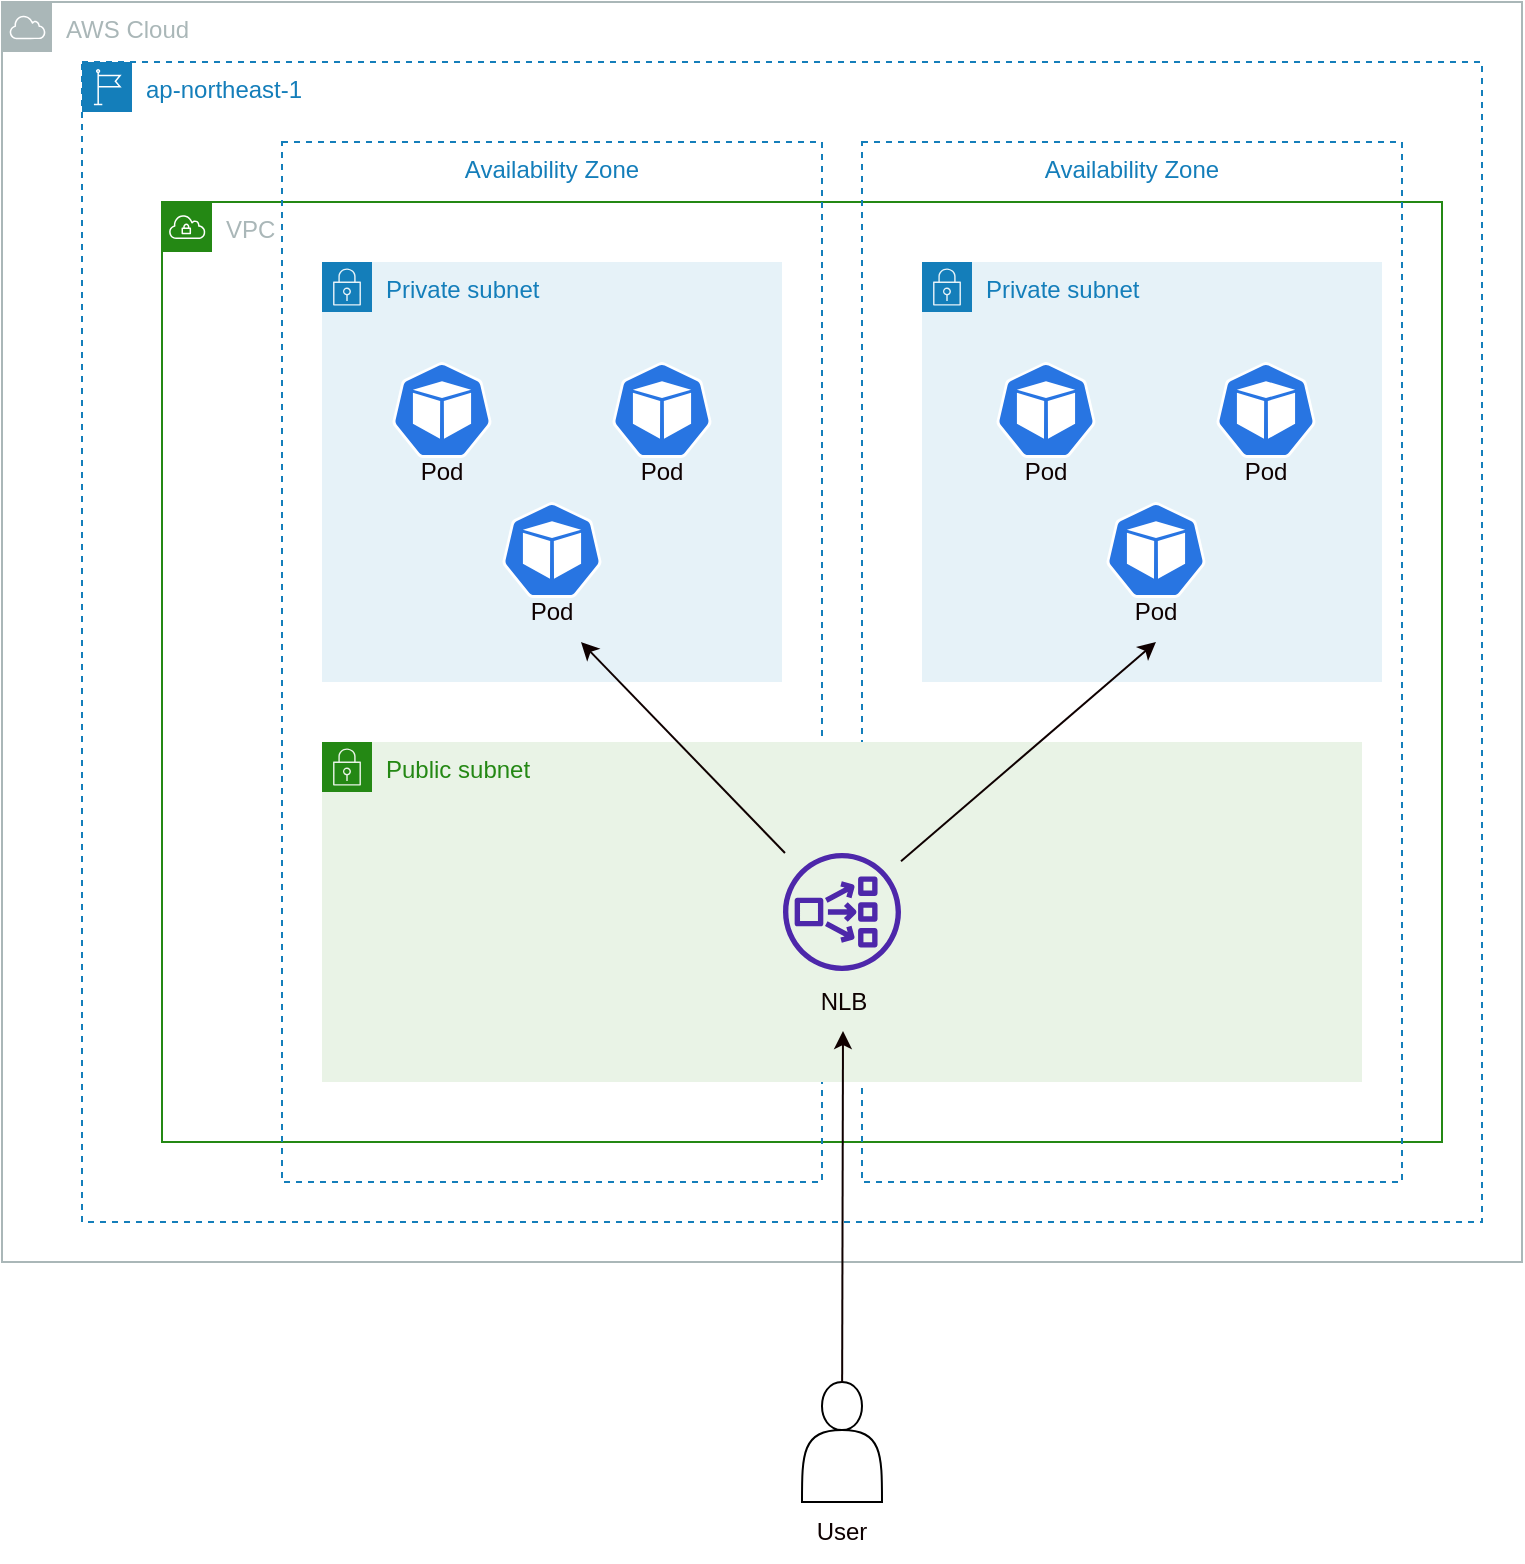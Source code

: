 <mxfile>
    <diagram id="DyFudTsAuah1FKhlRu7w" name="Page-1">
        <mxGraphModel dx="1386" dy="779" grid="1" gridSize="10" guides="1" tooltips="1" connect="1" arrows="1" fold="1" page="1" pageScale="1" pageWidth="850" pageHeight="1100" background="#ffffff" math="0" shadow="0">
            <root>
                <mxCell id="0"/>
                <mxCell id="1" parent="0"/>
                <mxCell id="2" value="AWS Cloud" style="sketch=0;outlineConnect=0;gradientColor=none;html=1;whiteSpace=wrap;fontSize=12;fontStyle=0;shape=mxgraph.aws4.group;grIcon=mxgraph.aws4.group_aws_cloud;strokeColor=#AAB7B8;fillColor=none;verticalAlign=top;align=left;spacingLeft=30;fontColor=#AAB7B8;dashed=0;" parent="1" vertex="1">
                    <mxGeometry x="30" y="20" width="760" height="630" as="geometry"/>
                </mxCell>
                <mxCell id="3" value="ap-northeast-1" style="points=[[0,0],[0.25,0],[0.5,0],[0.75,0],[1,0],[1,0.25],[1,0.5],[1,0.75],[1,1],[0.75,1],[0.5,1],[0.25,1],[0,1],[0,0.75],[0,0.5],[0,0.25]];outlineConnect=0;gradientColor=none;html=1;whiteSpace=wrap;fontSize=12;fontStyle=0;container=1;pointerEvents=0;collapsible=0;recursiveResize=0;shape=mxgraph.aws4.group;grIcon=mxgraph.aws4.group_region;strokeColor=#147EBA;fillColor=none;verticalAlign=top;align=left;spacingLeft=30;fontColor=#147EBA;dashed=1;" parent="1" vertex="1">
                    <mxGeometry x="70" y="50" width="700" height="580" as="geometry"/>
                </mxCell>
                <mxCell id="4" value="VPC" style="points=[[0,0],[0.25,0],[0.5,0],[0.75,0],[1,0],[1,0.25],[1,0.5],[1,0.75],[1,1],[0.75,1],[0.5,1],[0.25,1],[0,1],[0,0.75],[0,0.5],[0,0.25]];outlineConnect=0;gradientColor=none;html=1;whiteSpace=wrap;fontSize=12;fontStyle=0;container=1;pointerEvents=0;collapsible=0;recursiveResize=0;shape=mxgraph.aws4.group;grIcon=mxgraph.aws4.group_vpc;strokeColor=#248814;fillColor=none;verticalAlign=top;align=left;spacingLeft=30;fontColor=#AAB7B8;dashed=0;" parent="3" vertex="1">
                    <mxGeometry x="40" y="70" width="640" height="470" as="geometry"/>
                </mxCell>
                <mxCell id="20" value="Availability Zone" style="fillColor=none;strokeColor=#147EBA;dashed=1;verticalAlign=top;fontStyle=0;fontColor=#147EBA;" vertex="1" parent="4">
                    <mxGeometry x="350" y="-30" width="270" height="520" as="geometry"/>
                </mxCell>
                <mxCell id="22" value="Private subnet" style="points=[[0,0],[0.25,0],[0.5,0],[0.75,0],[1,0],[1,0.25],[1,0.5],[1,0.75],[1,1],[0.75,1],[0.5,1],[0.25,1],[0,1],[0,0.75],[0,0.5],[0,0.25]];outlineConnect=0;gradientColor=none;html=1;whiteSpace=wrap;fontSize=12;fontStyle=0;container=1;pointerEvents=0;collapsible=0;recursiveResize=0;shape=mxgraph.aws4.group;grIcon=mxgraph.aws4.group_security_group;grStroke=0;strokeColor=#147EBA;fillColor=#E6F2F8;verticalAlign=top;align=left;spacingLeft=30;fontColor=#147EBA;dashed=0;" vertex="1" parent="4">
                    <mxGeometry x="380" y="30" width="230" height="210" as="geometry"/>
                </mxCell>
                <mxCell id="19" value="Availability Zone" style="fillColor=none;strokeColor=#147EBA;dashed=1;verticalAlign=top;fontStyle=0;fontColor=#147EBA;" vertex="1" parent="3">
                    <mxGeometry x="100" y="40" width="270" height="520" as="geometry"/>
                </mxCell>
                <mxCell id="17" value="Public subnet" style="points=[[0,0],[0.25,0],[0.5,0],[0.75,0],[1,0],[1,0.25],[1,0.5],[1,0.75],[1,1],[0.75,1],[0.5,1],[0.25,1],[0,1],[0,0.75],[0,0.5],[0,0.25]];outlineConnect=0;gradientColor=none;html=1;whiteSpace=wrap;fontSize=12;fontStyle=0;container=1;pointerEvents=0;collapsible=0;recursiveResize=0;shape=mxgraph.aws4.group;grIcon=mxgraph.aws4.group_security_group;grStroke=0;strokeColor=#248814;fillColor=#E9F3E6;verticalAlign=top;align=left;spacingLeft=30;fontColor=#248814;dashed=0;" parent="3" vertex="1">
                    <mxGeometry x="120" y="340" width="520" height="170" as="geometry"/>
                </mxCell>
                <mxCell id="18" value="" style="sketch=0;outlineConnect=0;fontColor=#232F3E;gradientColor=none;fillColor=#4D27AA;strokeColor=none;dashed=0;verticalLabelPosition=bottom;verticalAlign=top;align=center;html=1;fontSize=12;fontStyle=0;aspect=fixed;pointerEvents=1;shape=mxgraph.aws4.network_load_balancer;" parent="3" vertex="1">
                    <mxGeometry x="350.5" y="395.5" width="59" height="59" as="geometry"/>
                </mxCell>
                <mxCell id="21" value="NLB" style="text;html=1;strokeColor=none;fillColor=none;align=center;verticalAlign=middle;whiteSpace=wrap;rounded=0;fontColor=#0e0101;" vertex="1" parent="3">
                    <mxGeometry x="350.5" y="454.5" width="60" height="30" as="geometry"/>
                </mxCell>
                <mxCell id="13" value="Private subnet" style="points=[[0,0],[0.25,0],[0.5,0],[0.75,0],[1,0],[1,0.25],[1,0.5],[1,0.75],[1,1],[0.75,1],[0.5,1],[0.25,1],[0,1],[0,0.75],[0,0.5],[0,0.25]];outlineConnect=0;gradientColor=none;html=1;whiteSpace=wrap;fontSize=12;fontStyle=0;container=1;pointerEvents=0;collapsible=0;recursiveResize=0;shape=mxgraph.aws4.group;grIcon=mxgraph.aws4.group_security_group;grStroke=0;strokeColor=#147EBA;fillColor=#E6F2F8;verticalAlign=top;align=left;spacingLeft=30;fontColor=#147EBA;dashed=0;" parent="3" vertex="1">
                    <mxGeometry x="120" y="100" width="230" height="210" as="geometry"/>
                </mxCell>
                <mxCell id="28" value="Pod" style="text;html=1;strokeColor=none;fillColor=none;align=center;verticalAlign=middle;whiteSpace=wrap;rounded=0;fontColor=#0e0101;" vertex="1" parent="13">
                    <mxGeometry x="30" y="90" width="60" height="30" as="geometry"/>
                </mxCell>
                <mxCell id="24" value="Pod" style="text;html=1;strokeColor=none;fillColor=none;align=center;verticalAlign=middle;whiteSpace=wrap;rounded=0;fontColor=#0e0101;" vertex="1" parent="13">
                    <mxGeometry x="140" y="90" width="60" height="30" as="geometry"/>
                </mxCell>
                <mxCell id="30" value="Pod" style="text;html=1;strokeColor=none;fillColor=none;align=center;verticalAlign=middle;whiteSpace=wrap;rounded=0;fontColor=#0e0101;" vertex="1" parent="13">
                    <mxGeometry x="85" y="160" width="60" height="30" as="geometry"/>
                </mxCell>
                <mxCell id="26" value="" style="endArrow=classic;html=1;strokeColor=#0f0000;fontColor=#0e0101;" edge="1" parent="3" source="18" target="30">
                    <mxGeometry width="50" height="50" relative="1" as="geometry">
                        <mxPoint x="350.5" y="390" as="sourcePoint"/>
                        <mxPoint x="-180" y="300" as="targetPoint"/>
                    </mxGeometry>
                </mxCell>
                <mxCell id="27" value="" style="sketch=0;html=1;dashed=0;whitespace=wrap;fillColor=#2875E2;strokeColor=#ffffff;points=[[0.005,0.63,0],[0.1,0.2,0],[0.9,0.2,0],[0.5,0,0],[0.995,0.63,0],[0.72,0.99,0],[0.5,1,0],[0.28,0.99,0]];verticalLabelPosition=bottom;align=center;verticalAlign=top;shape=mxgraph.kubernetes.icon;prIcon=pod" vertex="1" parent="3">
                    <mxGeometry x="155" y="150" width="50" height="48" as="geometry"/>
                </mxCell>
                <mxCell id="15" value="" style="sketch=0;html=1;dashed=0;whitespace=wrap;fillColor=#2875E2;strokeColor=#ffffff;points=[[0.005,0.63,0],[0.1,0.2,0],[0.9,0.2,0],[0.5,0,0],[0.995,0.63,0],[0.72,0.99,0],[0.5,1,0],[0.28,0.99,0]];verticalLabelPosition=bottom;align=center;verticalAlign=top;shape=mxgraph.kubernetes.icon;prIcon=pod" parent="3" vertex="1">
                    <mxGeometry x="265" y="150" width="50" height="48" as="geometry"/>
                </mxCell>
                <mxCell id="29" value="" style="sketch=0;html=1;dashed=0;whitespace=wrap;fillColor=#2875E2;strokeColor=#ffffff;points=[[0.005,0.63,0],[0.1,0.2,0],[0.9,0.2,0],[0.5,0,0],[0.995,0.63,0],[0.72,0.99,0],[0.5,1,0],[0.28,0.99,0]];verticalLabelPosition=bottom;align=center;verticalAlign=top;shape=mxgraph.kubernetes.icon;prIcon=pod" vertex="1" parent="3">
                    <mxGeometry x="210" y="220" width="50" height="48" as="geometry"/>
                </mxCell>
                <mxCell id="31" value="Pod" style="text;html=1;strokeColor=none;fillColor=none;align=center;verticalAlign=middle;whiteSpace=wrap;rounded=0;fontColor=#0e0101;" vertex="1" parent="1">
                    <mxGeometry x="522" y="240" width="60" height="30" as="geometry"/>
                </mxCell>
                <mxCell id="32" value="Pod" style="text;html=1;strokeColor=none;fillColor=none;align=center;verticalAlign=middle;whiteSpace=wrap;rounded=0;fontColor=#0e0101;" vertex="1" parent="1">
                    <mxGeometry x="632" y="240" width="60" height="30" as="geometry"/>
                </mxCell>
                <mxCell id="33" value="Pod" style="text;html=1;strokeColor=none;fillColor=none;align=center;verticalAlign=middle;whiteSpace=wrap;rounded=0;fontColor=#0e0101;" vertex="1" parent="1">
                    <mxGeometry x="577" y="310" width="60" height="30" as="geometry"/>
                </mxCell>
                <mxCell id="34" value="" style="sketch=0;html=1;dashed=0;whitespace=wrap;fillColor=#2875E2;strokeColor=#ffffff;points=[[0.005,0.63,0],[0.1,0.2,0],[0.9,0.2,0],[0.5,0,0],[0.995,0.63,0],[0.72,0.99,0],[0.5,1,0],[0.28,0.99,0]];verticalLabelPosition=bottom;align=center;verticalAlign=top;shape=mxgraph.kubernetes.icon;prIcon=pod" vertex="1" parent="1">
                    <mxGeometry x="527" y="200" width="50" height="48" as="geometry"/>
                </mxCell>
                <mxCell id="35" value="" style="sketch=0;html=1;dashed=0;whitespace=wrap;fillColor=#2875E2;strokeColor=#ffffff;points=[[0.005,0.63,0],[0.1,0.2,0],[0.9,0.2,0],[0.5,0,0],[0.995,0.63,0],[0.72,0.99,0],[0.5,1,0],[0.28,0.99,0]];verticalLabelPosition=bottom;align=center;verticalAlign=top;shape=mxgraph.kubernetes.icon;prIcon=pod" vertex="1" parent="1">
                    <mxGeometry x="637" y="200" width="50" height="48" as="geometry"/>
                </mxCell>
                <mxCell id="36" value="" style="sketch=0;html=1;dashed=0;whitespace=wrap;fillColor=#2875E2;strokeColor=#ffffff;points=[[0.005,0.63,0],[0.1,0.2,0],[0.9,0.2,0],[0.5,0,0],[0.995,0.63,0],[0.72,0.99,0],[0.5,1,0],[0.28,0.99,0]];verticalLabelPosition=bottom;align=center;verticalAlign=top;shape=mxgraph.kubernetes.icon;prIcon=pod" vertex="1" parent="1">
                    <mxGeometry x="582" y="270" width="50" height="48" as="geometry"/>
                </mxCell>
                <mxCell id="25" value="" style="endArrow=classic;html=1;fontColor=#0e0101;entryX=0.5;entryY=1;entryDx=0;entryDy=0;strokeColor=#0f0000;" edge="1" parent="1" source="18" target="33">
                    <mxGeometry width="50" height="50" relative="1" as="geometry">
                        <mxPoint x="470" y="450" as="sourcePoint"/>
                        <mxPoint x="605" y="309" as="targetPoint"/>
                    </mxGeometry>
                </mxCell>
                <mxCell id="37" value="" style="shape=actor;whiteSpace=wrap;html=1;fontColor=#0e0101;" vertex="1" parent="1">
                    <mxGeometry x="430" y="710" width="40" height="60" as="geometry"/>
                </mxCell>
                <mxCell id="38" value="" style="endArrow=classic;html=1;strokeColor=#0f0000;fontColor=#0e0101;entryX=0.5;entryY=1;entryDx=0;entryDy=0;" edge="1" parent="1" source="37" target="21">
                    <mxGeometry width="50" height="50" relative="1" as="geometry">
                        <mxPoint x="520" y="765" as="sourcePoint"/>
                        <mxPoint x="570" y="715" as="targetPoint"/>
                    </mxGeometry>
                </mxCell>
                <mxCell id="39" value="User" style="text;html=1;strokeColor=none;fillColor=none;align=center;verticalAlign=middle;whiteSpace=wrap;rounded=0;fontColor=#0e0101;" vertex="1" parent="1">
                    <mxGeometry x="420" y="770" width="60" height="30" as="geometry"/>
                </mxCell>
            </root>
        </mxGraphModel>
    </diagram>
</mxfile>
